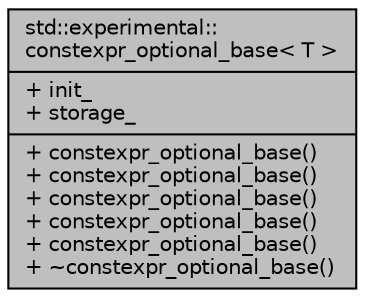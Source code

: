 digraph "std::experimental::constexpr_optional_base&lt; T &gt;"
{
 // INTERACTIVE_SVG=YES
  edge [fontname="Helvetica",fontsize="10",labelfontname="Helvetica",labelfontsize="10"];
  node [fontname="Helvetica",fontsize="10",shape=record];
  Node1 [label="{std::experimental::\lconstexpr_optional_base\< T \>\n|+ init_\l+ storage_\l|+ constexpr_optional_base()\l+ constexpr_optional_base()\l+ constexpr_optional_base()\l+ constexpr_optional_base()\l+ constexpr_optional_base()\l+ ~constexpr_optional_base()\l}",height=0.2,width=0.4,color="black", fillcolor="grey75", style="filled", fontcolor="black"];
}
